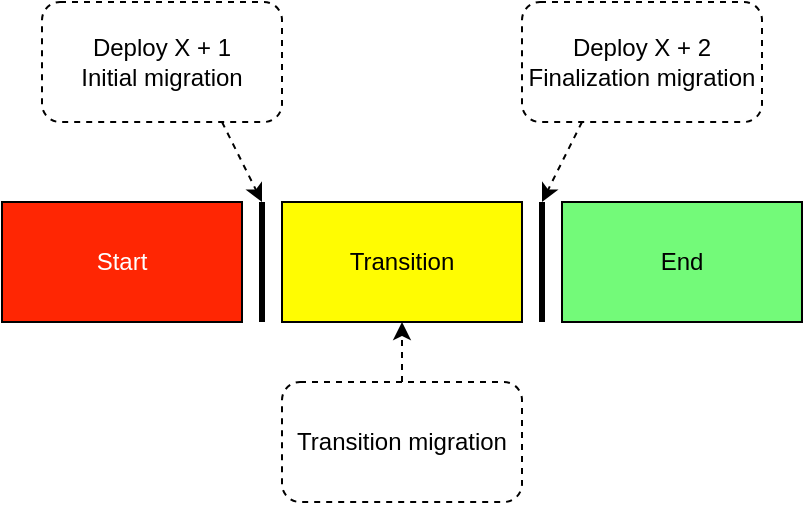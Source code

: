 <mxfile version="21.6.8" type="device">
  <diagram name="Page-1" id="lcHUyxeu1cxOqkDhXFud">
    <mxGraphModel dx="1802" dy="393" grid="1" gridSize="10" guides="1" tooltips="1" connect="1" arrows="1" fold="1" page="1" pageScale="1" pageWidth="827" pageHeight="1169" math="0" shadow="0">
      <root>
        <mxCell id="0" />
        <mxCell id="1" parent="0" />
        <mxCell id="PMLj0W4xVDKLJgSlkqyW-3" value="Start" style="rounded=0;whiteSpace=wrap;html=1;fillColor=#ff2603;fontColor=#ffffff;strokeColor=#000000;perimeterSpacing=0;" vertex="1" parent="1">
          <mxGeometry x="-640" y="280" width="120" height="60" as="geometry" />
        </mxCell>
        <mxCell id="PMLj0W4xVDKLJgSlkqyW-4" value="Transition" style="rounded=0;whiteSpace=wrap;html=1;fillColor=#fffc02;fontColor=#000000;strokeColor=#000000;" vertex="1" parent="1">
          <mxGeometry x="-500" y="280" width="120" height="60" as="geometry" />
        </mxCell>
        <mxCell id="PMLj0W4xVDKLJgSlkqyW-6" value="End" style="rounded=0;whiteSpace=wrap;html=1;fillColor=#73fa79;" vertex="1" parent="1">
          <mxGeometry x="-360" y="280" width="120" height="60" as="geometry" />
        </mxCell>
        <mxCell id="PMLj0W4xVDKLJgSlkqyW-26" style="rounded=0;orthogonalLoop=1;jettySize=auto;html=1;exitX=0.75;exitY=1;exitDx=0;exitDy=0;dashed=1;" edge="1" parent="1" source="PMLj0W4xVDKLJgSlkqyW-17">
          <mxGeometry relative="1" as="geometry">
            <mxPoint x="-510" y="280" as="targetPoint" />
          </mxGeometry>
        </mxCell>
        <mxCell id="PMLj0W4xVDKLJgSlkqyW-17" value="&lt;div&gt;Deploy X + 1&lt;br&gt;&lt;/div&gt;&lt;div&gt;Initial migration&lt;/div&gt;" style="rounded=1;whiteSpace=wrap;html=1;dashed=1;glass=0;" vertex="1" parent="1">
          <mxGeometry x="-620" y="180" width="120" height="60" as="geometry" />
        </mxCell>
        <mxCell id="PMLj0W4xVDKLJgSlkqyW-27" style="rounded=0;orthogonalLoop=1;jettySize=auto;html=1;exitX=0.25;exitY=1;exitDx=0;exitDy=0;dashed=1;" edge="1" parent="1" source="PMLj0W4xVDKLJgSlkqyW-20">
          <mxGeometry relative="1" as="geometry">
            <mxPoint x="-370" y="280" as="targetPoint" />
          </mxGeometry>
        </mxCell>
        <mxCell id="PMLj0W4xVDKLJgSlkqyW-20" value="&lt;div&gt;Deploy X + 2&lt;br&gt;&lt;/div&gt;&lt;div&gt;Finalization migration&lt;/div&gt;" style="rounded=1;whiteSpace=wrap;html=1;dashed=1;glass=0;" vertex="1" parent="1">
          <mxGeometry x="-380" y="180" width="120" height="60" as="geometry" />
        </mxCell>
        <mxCell id="PMLj0W4xVDKLJgSlkqyW-23" value="" style="endArrow=none;html=1;rounded=0;strokeWidth=3;targetPerimeterSpacing=0;" edge="1" parent="1">
          <mxGeometry width="50" height="50" relative="1" as="geometry">
            <mxPoint x="-510" y="280" as="sourcePoint" />
            <mxPoint x="-510" y="340" as="targetPoint" />
          </mxGeometry>
        </mxCell>
        <mxCell id="PMLj0W4xVDKLJgSlkqyW-24" value="" style="endArrow=none;html=1;rounded=0;strokeWidth=3;" edge="1" parent="1">
          <mxGeometry width="50" height="50" relative="1" as="geometry">
            <mxPoint x="-370" y="280" as="sourcePoint" />
            <mxPoint x="-370" y="340" as="targetPoint" />
          </mxGeometry>
        </mxCell>
        <mxCell id="PMLj0W4xVDKLJgSlkqyW-29" style="edgeStyle=orthogonalEdgeStyle;rounded=0;orthogonalLoop=1;jettySize=auto;html=1;exitX=0.5;exitY=0;exitDx=0;exitDy=0;entryX=0.5;entryY=1;entryDx=0;entryDy=0;dashed=1;" edge="1" parent="1" source="PMLj0W4xVDKLJgSlkqyW-28" target="PMLj0W4xVDKLJgSlkqyW-4">
          <mxGeometry relative="1" as="geometry" />
        </mxCell>
        <mxCell id="PMLj0W4xVDKLJgSlkqyW-28" value="Transition migration" style="rounded=1;whiteSpace=wrap;html=1;dashed=1;glass=0;" vertex="1" parent="1">
          <mxGeometry x="-500" y="370" width="120" height="60" as="geometry" />
        </mxCell>
      </root>
    </mxGraphModel>
  </diagram>
</mxfile>
